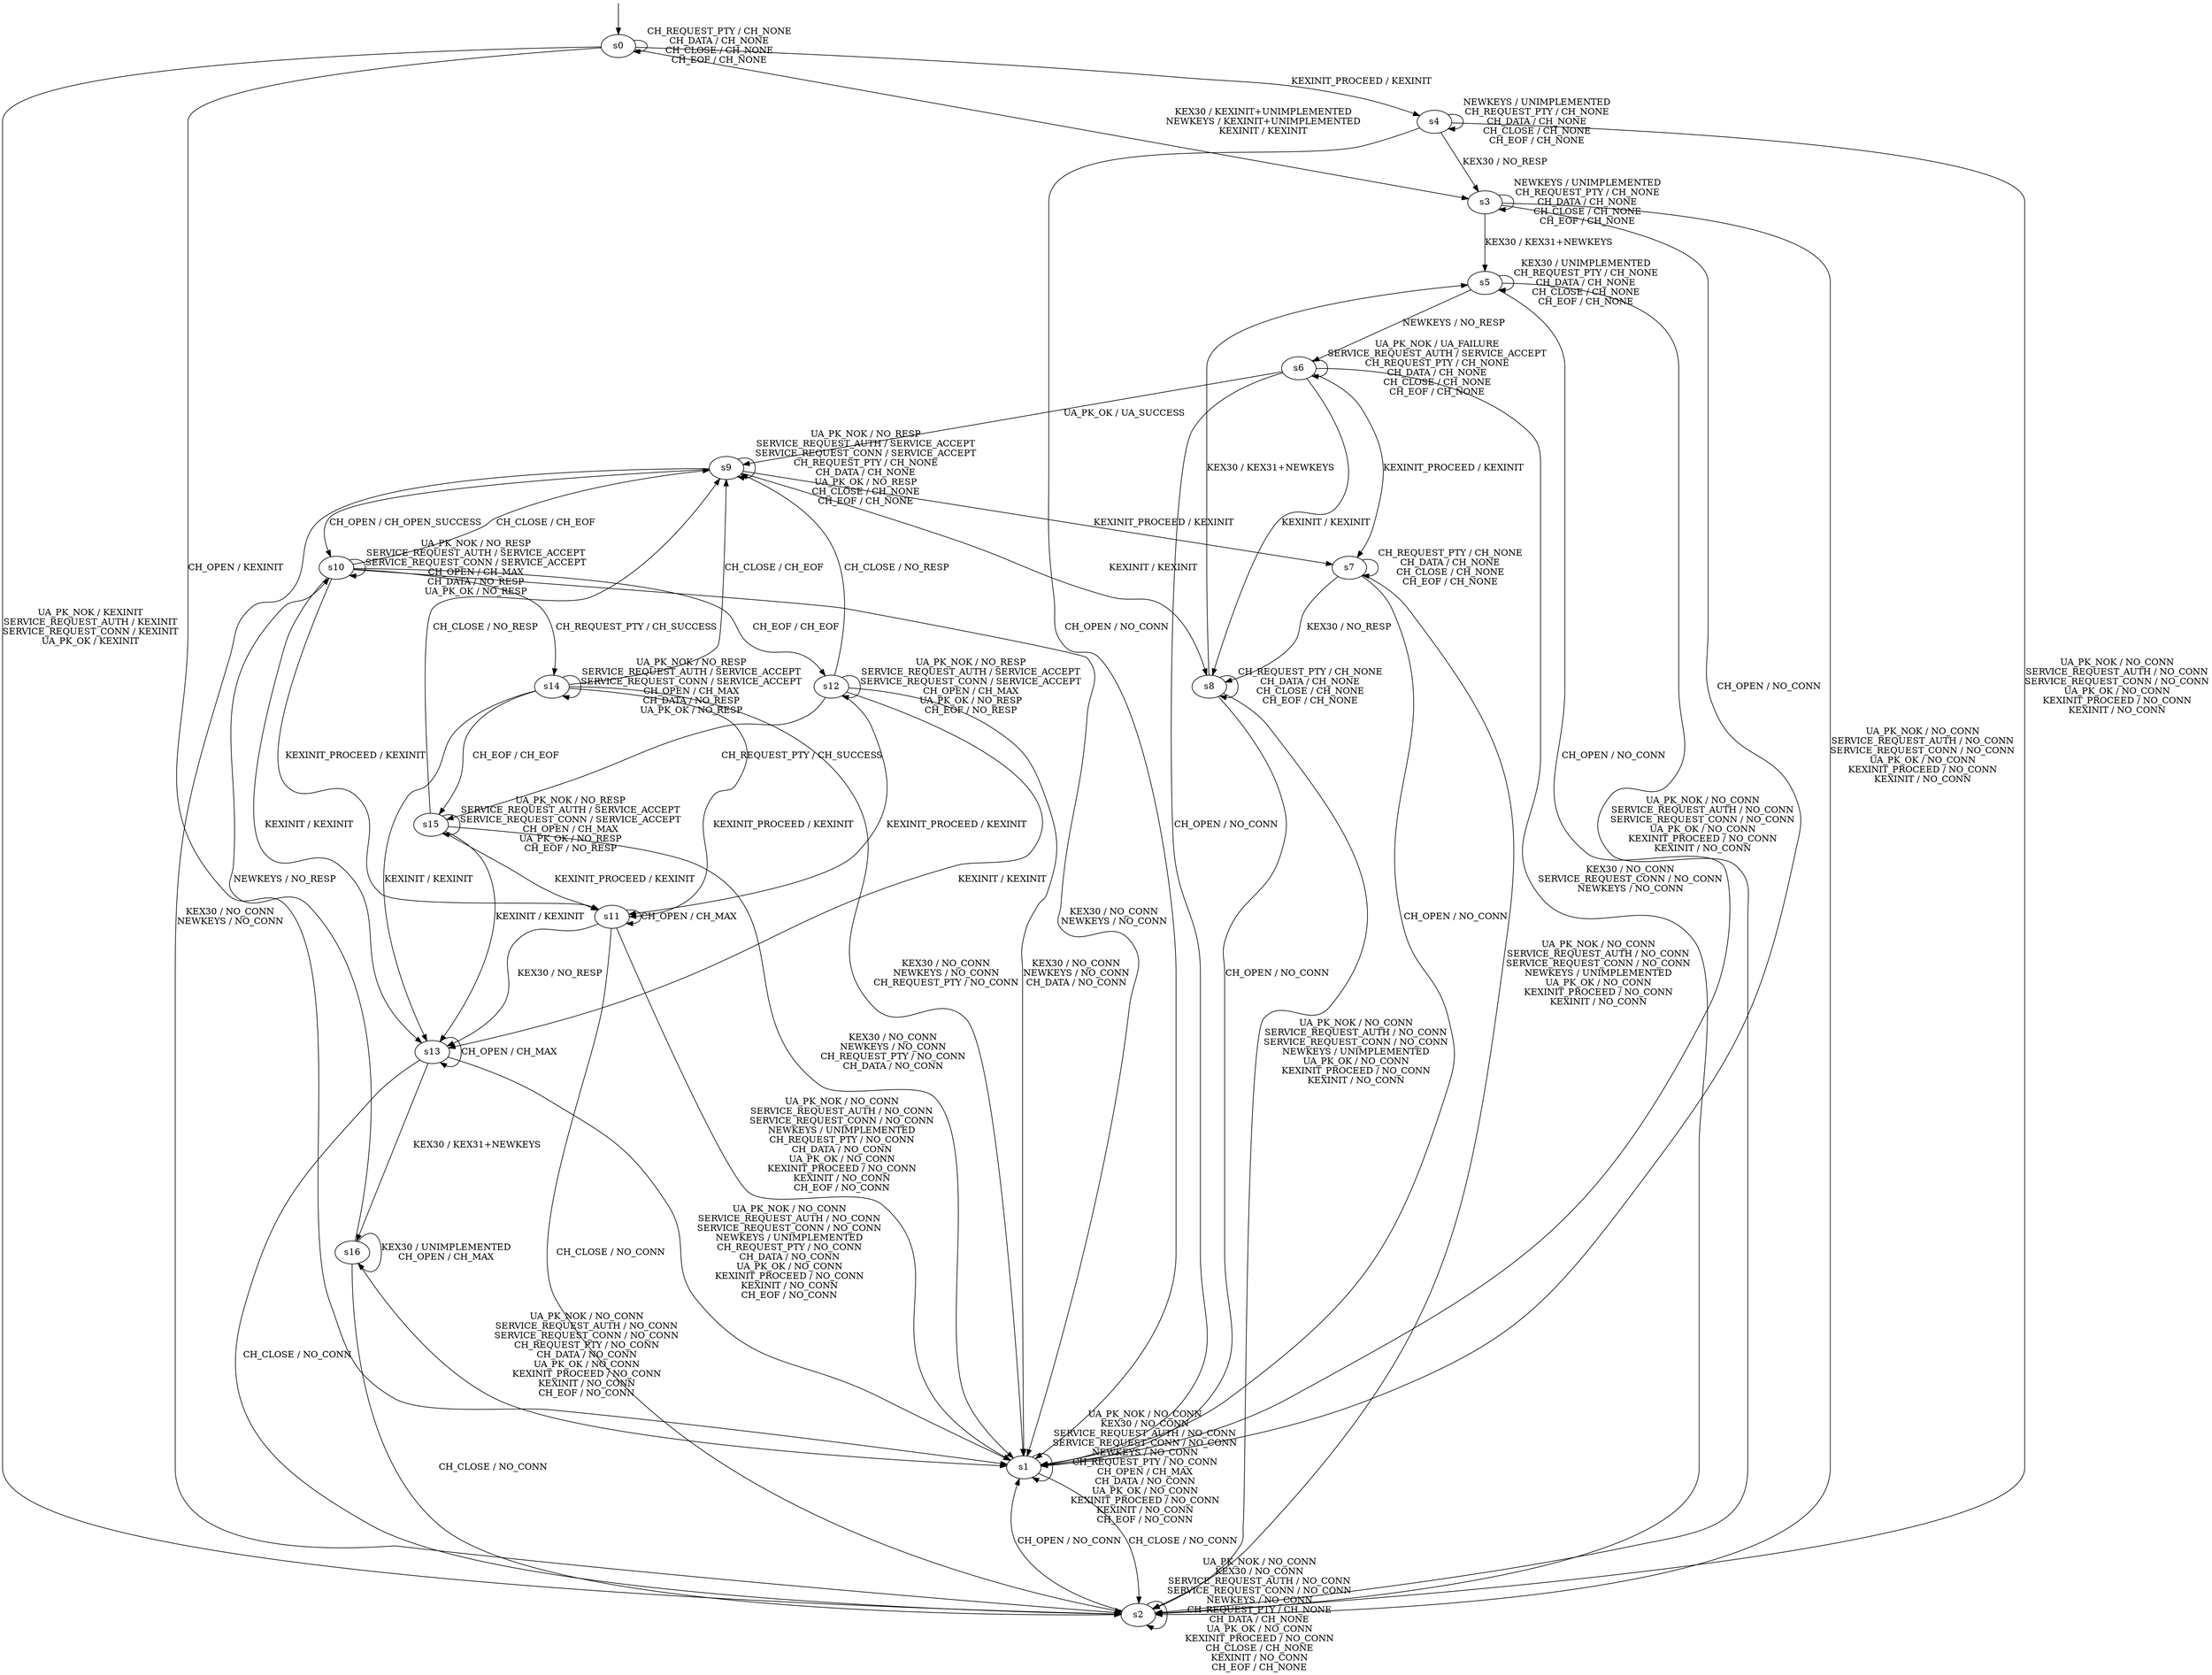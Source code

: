 digraph G {
label="";
s0;
s1;
s2;
s3;
s4;
s5;
s6;
s7;
s8;
s9;
s10;
s11;
s12;
s13;
s14;
s15;
s16;
s0 [label="s0"];
s0 -> s2  [label="UA_PK_NOK / KEXINIT
SERVICE_REQUEST_AUTH / KEXINIT
SERVICE_REQUEST_CONN / KEXINIT
UA_PK_OK / KEXINIT"];
s0 -> s3  [label="KEX30 / KEXINIT+UNIMPLEMENTED
NEWKEYS / KEXINIT+UNIMPLEMENTED
KEXINIT / KEXINIT"];
s0 -> s0  [label="CH_REQUEST_PTY / CH_NONE
CH_DATA / CH_NONE
CH_CLOSE / CH_NONE
CH_EOF / CH_NONE"];
s0 -> s1  [label="CH_OPEN / KEXINIT"];
s0 -> s4  [label="KEXINIT_PROCEED / KEXINIT"];
s1 [label="s1"];
s1 -> s1  [label="UA_PK_NOK / NO_CONN
KEX30 / NO_CONN
SERVICE_REQUEST_AUTH / NO_CONN
SERVICE_REQUEST_CONN / NO_CONN
NEWKEYS / NO_CONN
CH_REQUEST_PTY / NO_CONN
CH_OPEN / CH_MAX
CH_DATA / NO_CONN
UA_PK_OK / NO_CONN
KEXINIT_PROCEED / NO_CONN
KEXINIT / NO_CONN
CH_EOF / NO_CONN"];
s1 -> s2  [label="CH_CLOSE / NO_CONN"];
s2 [label="s2"];
s2 -> s2  [label="UA_PK_NOK / NO_CONN
KEX30 / NO_CONN
SERVICE_REQUEST_AUTH / NO_CONN
SERVICE_REQUEST_CONN / NO_CONN
NEWKEYS / NO_CONN
CH_REQUEST_PTY / CH_NONE
CH_DATA / CH_NONE
UA_PK_OK / NO_CONN
KEXINIT_PROCEED / NO_CONN
CH_CLOSE / CH_NONE
KEXINIT / NO_CONN
CH_EOF / CH_NONE"];
s2 -> s1  [label="CH_OPEN / NO_CONN"];
s3 [label="s3"];
s3 -> s2  [label="UA_PK_NOK / NO_CONN
SERVICE_REQUEST_AUTH / NO_CONN
SERVICE_REQUEST_CONN / NO_CONN
UA_PK_OK / NO_CONN
KEXINIT_PROCEED / NO_CONN
KEXINIT / NO_CONN"];
s3 -> s5  [label="KEX30 / KEX31+NEWKEYS"];
s3 -> s3  [label="NEWKEYS / UNIMPLEMENTED
CH_REQUEST_PTY / CH_NONE
CH_DATA / CH_NONE
CH_CLOSE / CH_NONE
CH_EOF / CH_NONE"];
s3 -> s1  [label="CH_OPEN / NO_CONN"];
s4 [label="s4"];
s4 -> s2  [label="UA_PK_NOK / NO_CONN
SERVICE_REQUEST_AUTH / NO_CONN
SERVICE_REQUEST_CONN / NO_CONN
UA_PK_OK / NO_CONN
KEXINIT_PROCEED / NO_CONN
KEXINIT / NO_CONN"];
s4 -> s3  [label="KEX30 / NO_RESP"];
s4 -> s4  [label="NEWKEYS / UNIMPLEMENTED
CH_REQUEST_PTY / CH_NONE
CH_DATA / CH_NONE
CH_CLOSE / CH_NONE
CH_EOF / CH_NONE"];
s4 -> s1  [label="CH_OPEN / NO_CONN"];
s5 [label="s5"];
s5 -> s2  [label="UA_PK_NOK / NO_CONN
SERVICE_REQUEST_AUTH / NO_CONN
SERVICE_REQUEST_CONN / NO_CONN
UA_PK_OK / NO_CONN
KEXINIT_PROCEED / NO_CONN
KEXINIT / NO_CONN"];
s5 -> s5  [label="KEX30 / UNIMPLEMENTED
CH_REQUEST_PTY / CH_NONE
CH_DATA / CH_NONE
CH_CLOSE / CH_NONE
CH_EOF / CH_NONE"];
s5 -> s6  [label="NEWKEYS / NO_RESP"];
s5 -> s1  [label="CH_OPEN / NO_CONN"];
s6 [label="s6"];
s6 -> s6  [label="UA_PK_NOK / UA_FAILURE
SERVICE_REQUEST_AUTH / SERVICE_ACCEPT
CH_REQUEST_PTY / CH_NONE
CH_DATA / CH_NONE
CH_CLOSE / CH_NONE
CH_EOF / CH_NONE"];
s6 -> s2  [label="KEX30 / NO_CONN
SERVICE_REQUEST_CONN / NO_CONN
NEWKEYS / NO_CONN"];
s6 -> s1  [label="CH_OPEN / NO_CONN"];
s6 -> s9  [label="UA_PK_OK / UA_SUCCESS"];
s6 -> s7  [label="KEXINIT_PROCEED / KEXINIT"];
s6 -> s8  [label="KEXINIT / KEXINIT"];
s7 [label="s7"];
s7 -> s2  [label="UA_PK_NOK / NO_CONN
SERVICE_REQUEST_AUTH / NO_CONN
SERVICE_REQUEST_CONN / NO_CONN
NEWKEYS / UNIMPLEMENTED
UA_PK_OK / NO_CONN
KEXINIT_PROCEED / NO_CONN
KEXINIT / NO_CONN"];
s7 -> s8  [label="KEX30 / NO_RESP"];
s7 -> s7  [label="CH_REQUEST_PTY / CH_NONE
CH_DATA / CH_NONE
CH_CLOSE / CH_NONE
CH_EOF / CH_NONE"];
s7 -> s1  [label="CH_OPEN / NO_CONN"];
s8 [label="s8"];
s8 -> s2  [label="UA_PK_NOK / NO_CONN
SERVICE_REQUEST_AUTH / NO_CONN
SERVICE_REQUEST_CONN / NO_CONN
NEWKEYS / UNIMPLEMENTED
UA_PK_OK / NO_CONN
KEXINIT_PROCEED / NO_CONN
KEXINIT / NO_CONN"];
s8 -> s5  [label="KEX30 / KEX31+NEWKEYS"];
s8 -> s8  [label="CH_REQUEST_PTY / CH_NONE
CH_DATA / CH_NONE
CH_CLOSE / CH_NONE
CH_EOF / CH_NONE"];
s8 -> s1  [label="CH_OPEN / NO_CONN"];
s9 [label="s9"];
s9 -> s9  [label="UA_PK_NOK / NO_RESP
SERVICE_REQUEST_AUTH / SERVICE_ACCEPT
SERVICE_REQUEST_CONN / SERVICE_ACCEPT
CH_REQUEST_PTY / CH_NONE
CH_DATA / CH_NONE
UA_PK_OK / NO_RESP
CH_CLOSE / CH_NONE
CH_EOF / CH_NONE"];
s9 -> s2  [label="KEX30 / NO_CONN
NEWKEYS / NO_CONN"];
s9 -> s10  [label="CH_OPEN / CH_OPEN_SUCCESS"];
s9 -> s7  [label="KEXINIT_PROCEED / KEXINIT"];
s9 -> s8  [label="KEXINIT / KEXINIT"];
s10 [label="s10"];
s10 -> s10  [label="UA_PK_NOK / NO_RESP
SERVICE_REQUEST_AUTH / SERVICE_ACCEPT
SERVICE_REQUEST_CONN / SERVICE_ACCEPT
CH_OPEN / CH_MAX
CH_DATA / NO_RESP
UA_PK_OK / NO_RESP"];
s10 -> s1  [label="KEX30 / NO_CONN
NEWKEYS / NO_CONN"];
s10 -> s14  [label="CH_REQUEST_PTY / CH_SUCCESS"];
s10 -> s11  [label="KEXINIT_PROCEED / KEXINIT"];
s10 -> s9  [label="CH_CLOSE / CH_EOF"];
s10 -> s13  [label="KEXINIT / KEXINIT"];
s10 -> s12  [label="CH_EOF / CH_EOF"];
s11 [label="s11"];
s11 -> s1  [label="UA_PK_NOK / NO_CONN
SERVICE_REQUEST_AUTH / NO_CONN
SERVICE_REQUEST_CONN / NO_CONN
NEWKEYS / UNIMPLEMENTED
CH_REQUEST_PTY / NO_CONN
CH_DATA / NO_CONN
UA_PK_OK / NO_CONN
KEXINIT_PROCEED / NO_CONN
KEXINIT / NO_CONN
CH_EOF / NO_CONN"];
s11 -> s13  [label="KEX30 / NO_RESP"];
s11 -> s11  [label="CH_OPEN / CH_MAX"];
s11 -> s2  [label="CH_CLOSE / NO_CONN"];
s12 [label="s12"];
s12 -> s12  [label="UA_PK_NOK / NO_RESP
SERVICE_REQUEST_AUTH / SERVICE_ACCEPT
SERVICE_REQUEST_CONN / SERVICE_ACCEPT
CH_OPEN / CH_MAX
UA_PK_OK / NO_RESP
CH_EOF / NO_RESP"];
s12 -> s1  [label="KEX30 / NO_CONN
NEWKEYS / NO_CONN
CH_DATA / NO_CONN"];
s12 -> s15  [label="CH_REQUEST_PTY / CH_SUCCESS"];
s12 -> s11  [label="KEXINIT_PROCEED / KEXINIT"];
s12 -> s9  [label="CH_CLOSE / NO_RESP"];
s12 -> s13  [label="KEXINIT / KEXINIT"];
s13 [label="s13"];
s13 -> s1  [label="UA_PK_NOK / NO_CONN
SERVICE_REQUEST_AUTH / NO_CONN
SERVICE_REQUEST_CONN / NO_CONN
NEWKEYS / UNIMPLEMENTED
CH_REQUEST_PTY / NO_CONN
CH_DATA / NO_CONN
UA_PK_OK / NO_CONN
KEXINIT_PROCEED / NO_CONN
KEXINIT / NO_CONN
CH_EOF / NO_CONN"];
s13 -> s16  [label="KEX30 / KEX31+NEWKEYS"];
s13 -> s13  [label="CH_OPEN / CH_MAX"];
s13 -> s2  [label="CH_CLOSE / NO_CONN"];
s14 [label="s14"];
s14 -> s14  [label="UA_PK_NOK / NO_RESP
SERVICE_REQUEST_AUTH / SERVICE_ACCEPT
SERVICE_REQUEST_CONN / SERVICE_ACCEPT
CH_OPEN / CH_MAX
CH_DATA / NO_RESP
UA_PK_OK / NO_RESP"];
s14 -> s1  [label="KEX30 / NO_CONN
NEWKEYS / NO_CONN
CH_REQUEST_PTY / NO_CONN"];
s14 -> s11  [label="KEXINIT_PROCEED / KEXINIT"];
s14 -> s9  [label="CH_CLOSE / CH_EOF"];
s14 -> s13  [label="KEXINIT / KEXINIT"];
s14 -> s15  [label="CH_EOF / CH_EOF"];
s15 [label="s15"];
s15 -> s15  [label="UA_PK_NOK / NO_RESP
SERVICE_REQUEST_AUTH / SERVICE_ACCEPT
SERVICE_REQUEST_CONN / SERVICE_ACCEPT
CH_OPEN / CH_MAX
UA_PK_OK / NO_RESP
CH_EOF / NO_RESP"];
s15 -> s1  [label="KEX30 / NO_CONN
NEWKEYS / NO_CONN
CH_REQUEST_PTY / NO_CONN
CH_DATA / NO_CONN"];
s15 -> s11  [label="KEXINIT_PROCEED / KEXINIT"];
s15 -> s9  [label="CH_CLOSE / NO_RESP"];
s15 -> s13  [label="KEXINIT / KEXINIT"];
s16 [label="s16"];
s16 -> s1  [label="UA_PK_NOK / NO_CONN
SERVICE_REQUEST_AUTH / NO_CONN
SERVICE_REQUEST_CONN / NO_CONN
CH_REQUEST_PTY / NO_CONN
CH_DATA / NO_CONN
UA_PK_OK / NO_CONN
KEXINIT_PROCEED / NO_CONN
KEXINIT / NO_CONN
CH_EOF / NO_CONN"];
s16 -> s16  [label="KEX30 / UNIMPLEMENTED
CH_OPEN / CH_MAX"];
s16 -> s10  [label="NEWKEYS / NO_RESP"];
s16 -> s2  [label="CH_CLOSE / NO_CONN"];
__start0 [height="0", label="", shape="none", width="0"];
__start0 -> s0;
}
